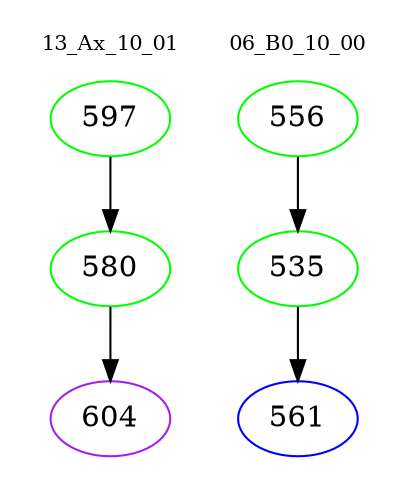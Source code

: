 digraph{
subgraph cluster_0 {
color = white
label = "13_Ax_10_01";
fontsize=10;
T0_597 [label="597", color="green"]
T0_597 -> T0_580 [color="black"]
T0_580 [label="580", color="green"]
T0_580 -> T0_604 [color="black"]
T0_604 [label="604", color="purple"]
}
subgraph cluster_1 {
color = white
label = "06_B0_10_00";
fontsize=10;
T1_556 [label="556", color="green"]
T1_556 -> T1_535 [color="black"]
T1_535 [label="535", color="green"]
T1_535 -> T1_561 [color="black"]
T1_561 [label="561", color="blue"]
}
}
